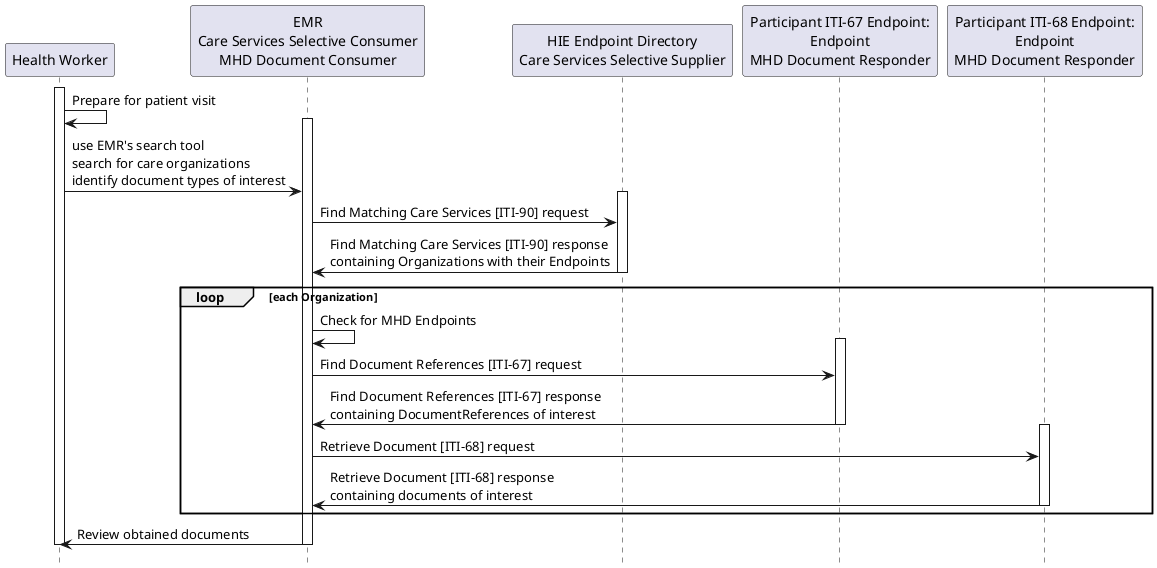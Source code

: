 @startuml
hide footbox
participant "Health Worker" as HW
participant "EMR\nCare Services Selective Consumer\nMHD Document Consumer" as EMR
participant "HIE Endpoint Directory\nCare Services Selective Supplier" as Directory
participant "Participant ITI-67 Endpoint:\nEndpoint\nMHD Document Responder" as Responder67
participant "Participant ITI-68 Endpoint:\nEndpoint\nMHD Document Responder" as Responder68

activate HW
HW -> HW: Prepare for patient visit
activate EMR
HW -> EMR: use EMR's search tool \nsearch for care organizations\nidentify document types of interest
activate Directory
EMR-> Directory: Find Matching Care Services [ITI-90] request
Directory -> EMR: Find Matching Care Services [ITI-90] response\ncontaining Organizations with their Endpoints
deactivate Directory
loop each Organization
EMR -> EMR: Check for MHD Endpoints
activate Responder67
EMR-> Responder67: Find Document References [ITI-67] request
Responder67 -> EMR: Find Document References [ITI-67] response\ncontaining DocumentReferences of interest
deactivate Responder67
activate Responder68
EMR-> Responder68: Retrieve Document [ITI-68] request
Responder68 -> EMR: Retrieve Document [ITI-68] response\ncontaining documents of interest
deactivate Responder68
end
EMR -> HW : Review obtained documents
deactivate HW
deactivate EMR
@enduml

